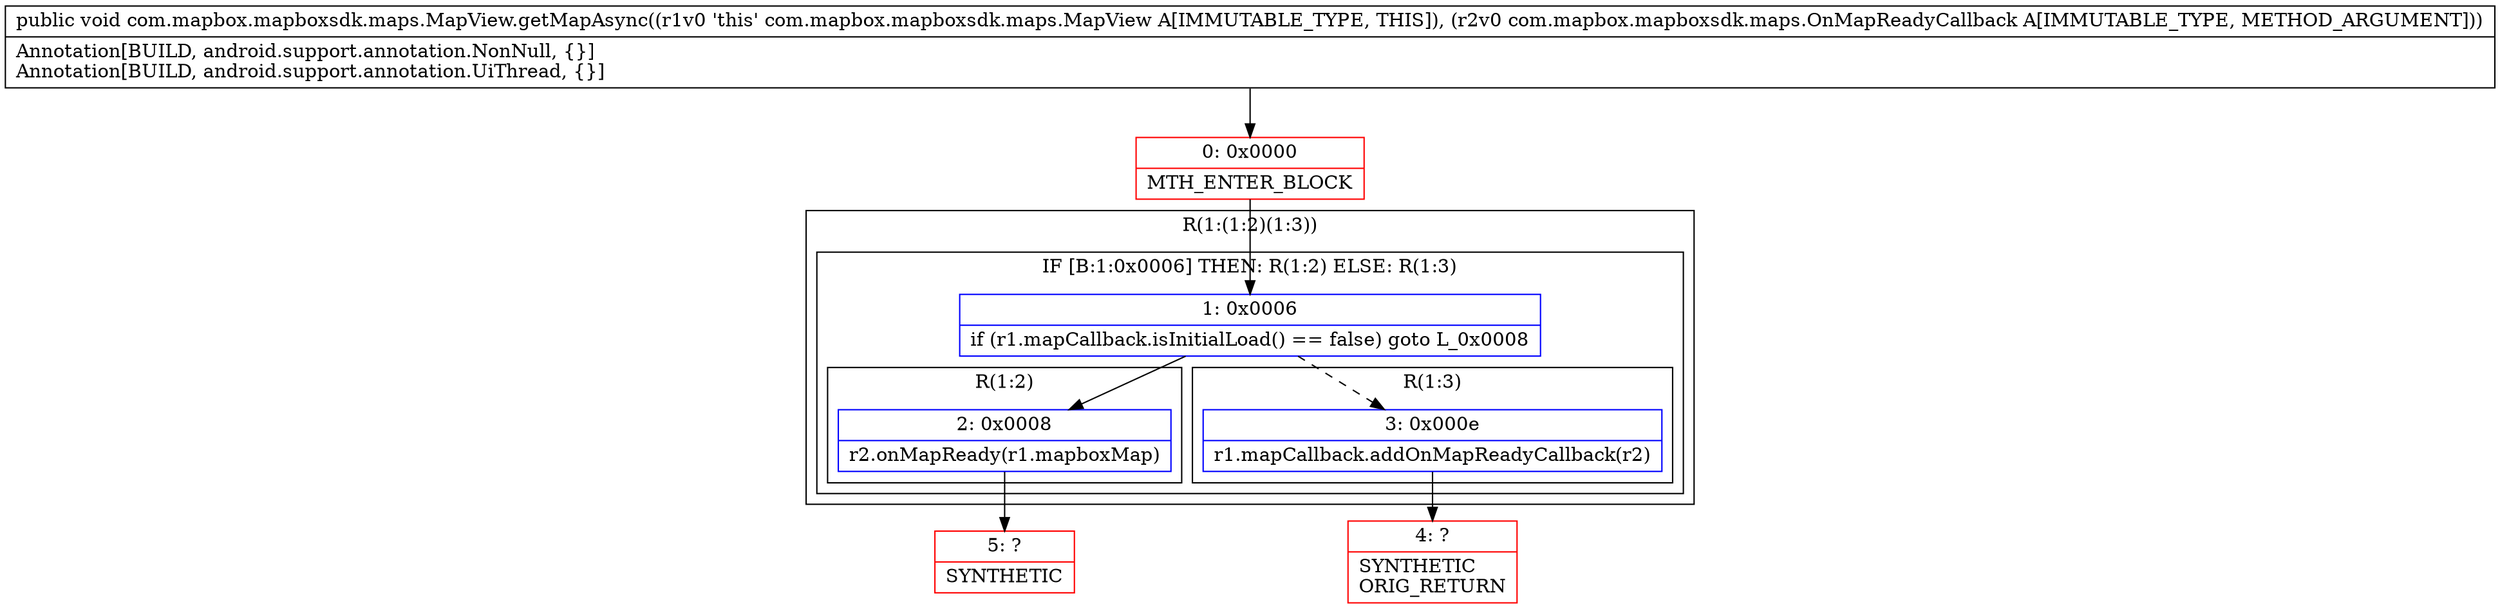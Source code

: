digraph "CFG forcom.mapbox.mapboxsdk.maps.MapView.getMapAsync(Lcom\/mapbox\/mapboxsdk\/maps\/OnMapReadyCallback;)V" {
subgraph cluster_Region_1926199712 {
label = "R(1:(1:2)(1:3))";
node [shape=record,color=blue];
subgraph cluster_IfRegion_1666136552 {
label = "IF [B:1:0x0006] THEN: R(1:2) ELSE: R(1:3)";
node [shape=record,color=blue];
Node_1 [shape=record,label="{1\:\ 0x0006|if (r1.mapCallback.isInitialLoad() == false) goto L_0x0008\l}"];
subgraph cluster_Region_1233792057 {
label = "R(1:2)";
node [shape=record,color=blue];
Node_2 [shape=record,label="{2\:\ 0x0008|r2.onMapReady(r1.mapboxMap)\l}"];
}
subgraph cluster_Region_1138634080 {
label = "R(1:3)";
node [shape=record,color=blue];
Node_3 [shape=record,label="{3\:\ 0x000e|r1.mapCallback.addOnMapReadyCallback(r2)\l}"];
}
}
}
Node_0 [shape=record,color=red,label="{0\:\ 0x0000|MTH_ENTER_BLOCK\l}"];
Node_4 [shape=record,color=red,label="{4\:\ ?|SYNTHETIC\lORIG_RETURN\l}"];
Node_5 [shape=record,color=red,label="{5\:\ ?|SYNTHETIC\l}"];
MethodNode[shape=record,label="{public void com.mapbox.mapboxsdk.maps.MapView.getMapAsync((r1v0 'this' com.mapbox.mapboxsdk.maps.MapView A[IMMUTABLE_TYPE, THIS]), (r2v0 com.mapbox.mapboxsdk.maps.OnMapReadyCallback A[IMMUTABLE_TYPE, METHOD_ARGUMENT]))  | Annotation[BUILD, android.support.annotation.NonNull, \{\}]\lAnnotation[BUILD, android.support.annotation.UiThread, \{\}]\l}"];
MethodNode -> Node_0;
Node_1 -> Node_2;
Node_1 -> Node_3[style=dashed];
Node_2 -> Node_5;
Node_3 -> Node_4;
Node_0 -> Node_1;
}

